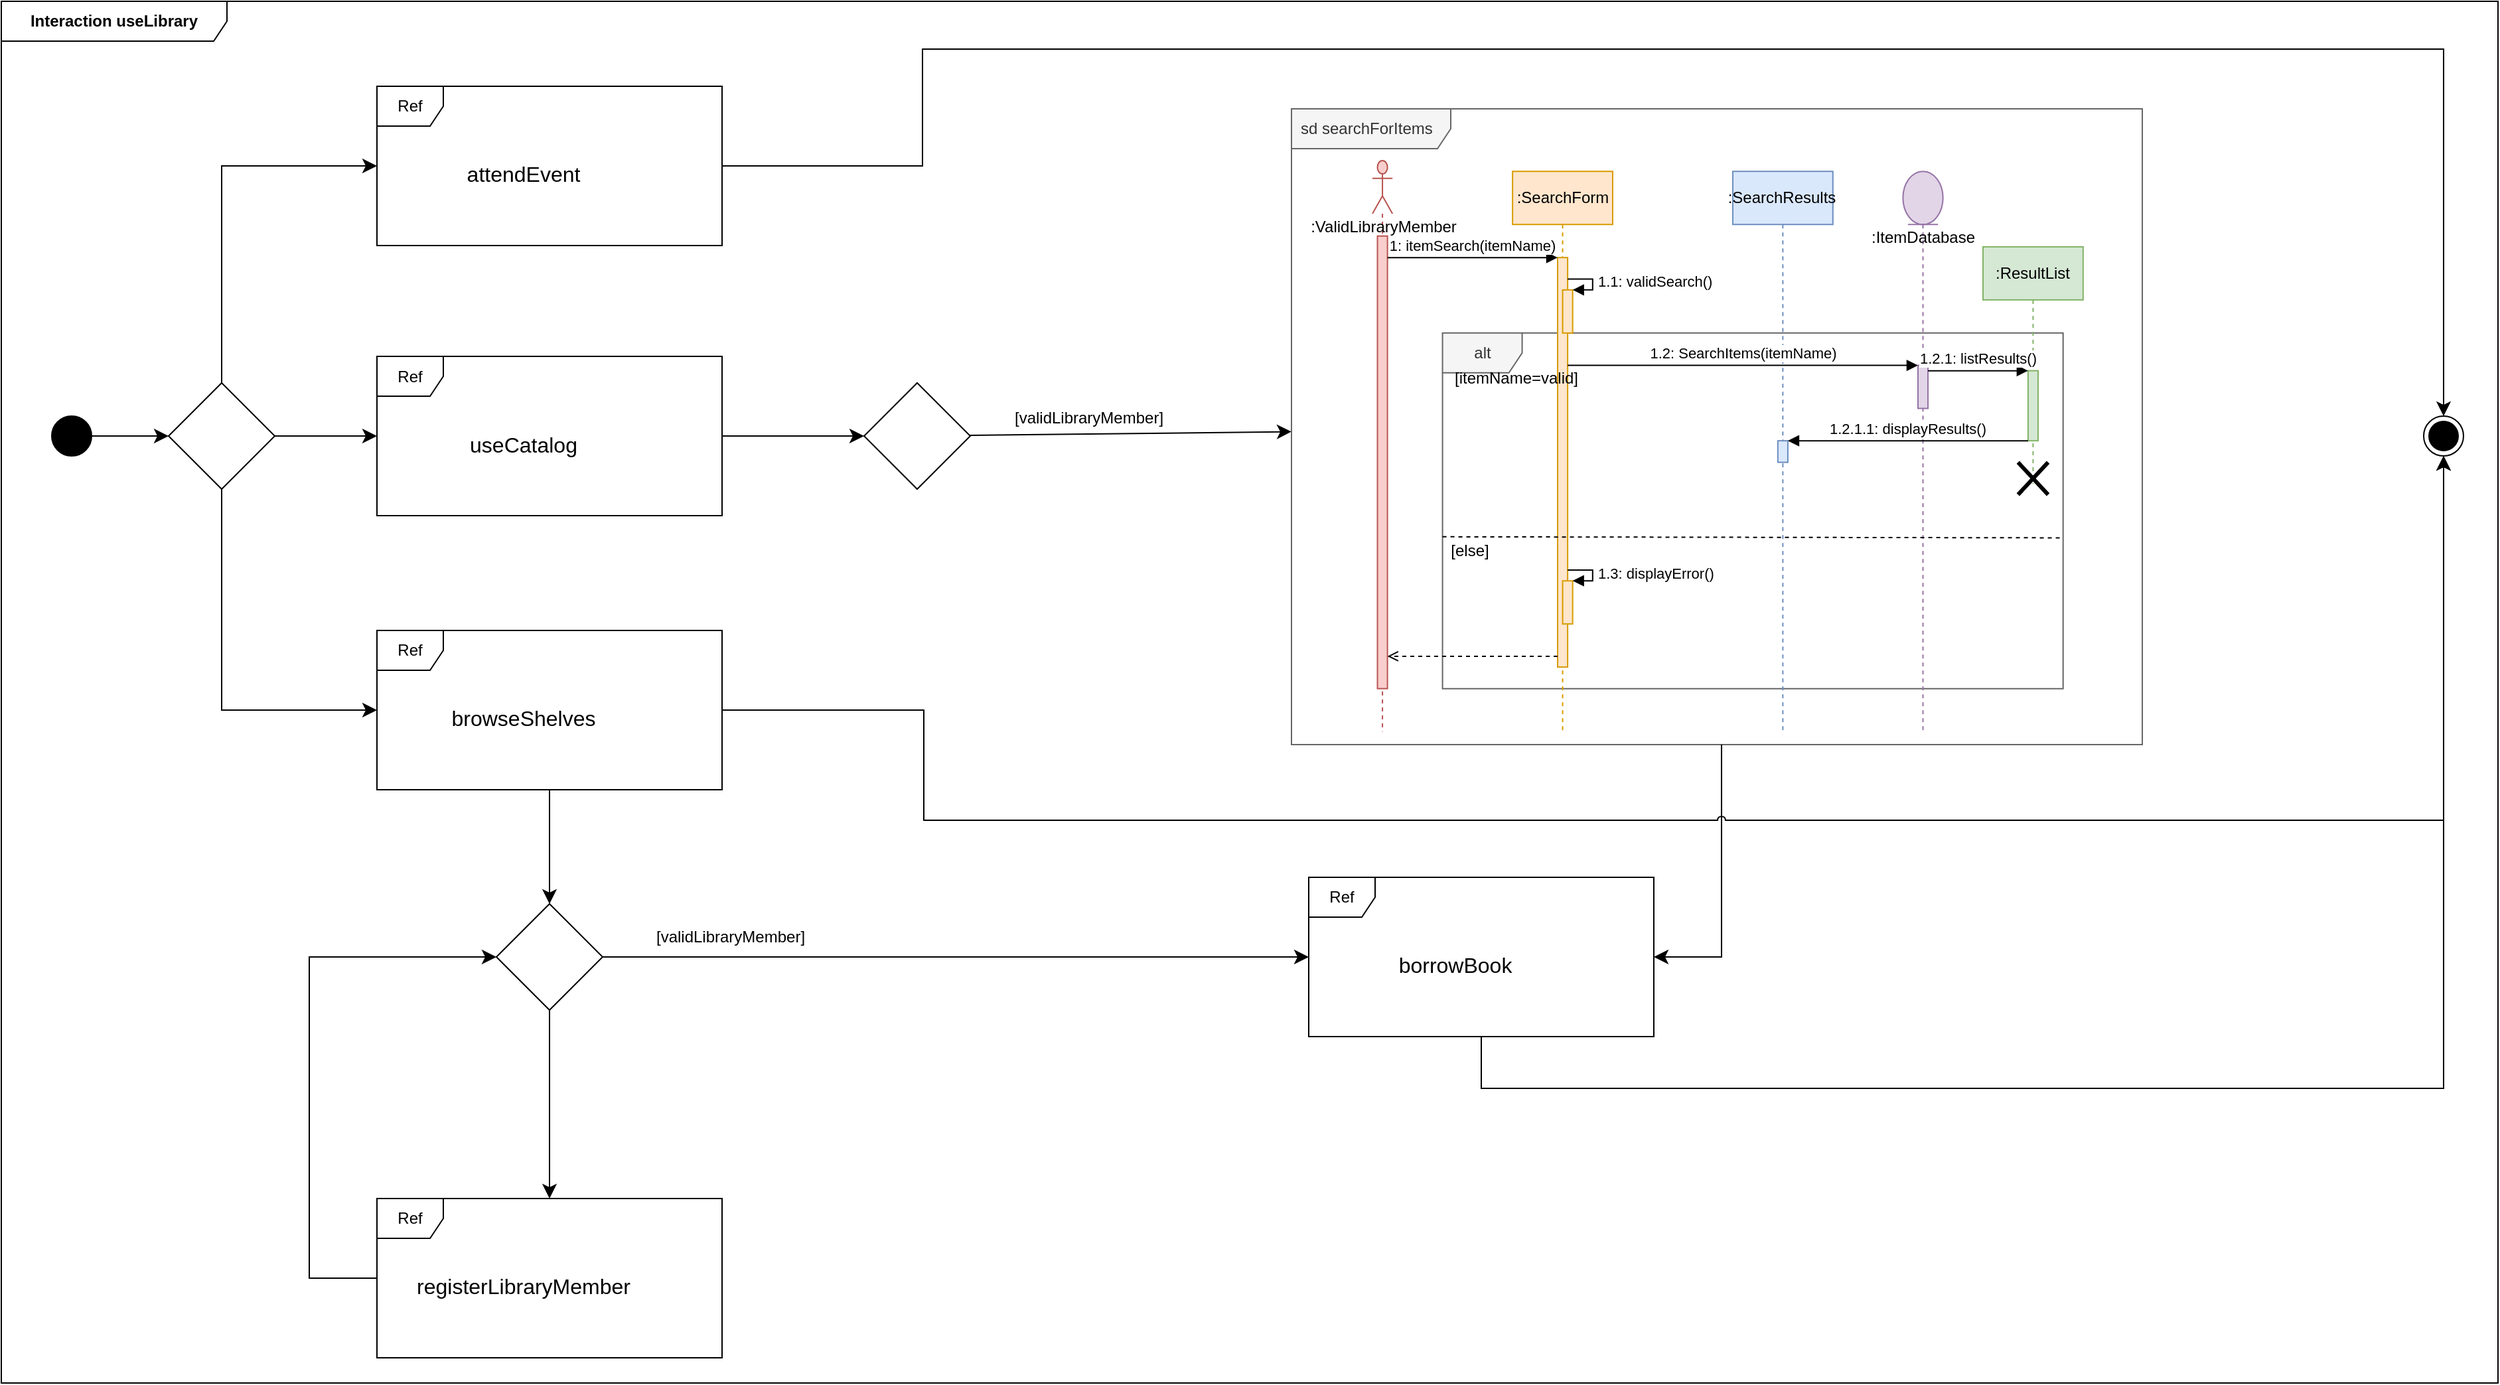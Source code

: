 <mxfile version="26.0.13" pages="2">
  <diagram name="interaction-overview" id="gr4mjay5CG8nxQREqHfE">
    <mxGraphModel dx="1799" dy="1195" grid="0" gridSize="10" guides="1" tooltips="1" connect="1" arrows="1" fold="1" page="0" pageScale="1" pageWidth="1169" pageHeight="827" math="0" shadow="0">
      <root>
        <mxCell id="0" />
        <object label="Background" id="1">
          <mxCell parent="0" />
        </object>
        <mxCell id="QuJYKHaPPU6A5Ewatb4S-64" value="Interaction useLibrary" style="shape=umlFrame;whiteSpace=wrap;html=1;pointerEvents=0;recursiveResize=0;container=1;collapsible=0;width=170;fontFamily=Helvetica;fontSize=12;fontColor=default;labelBackgroundColor=default;fontStyle=1" parent="1" vertex="1">
          <mxGeometry x="-215" y="-273" width="1881" height="1041" as="geometry" />
        </mxCell>
        <mxCell id="QuJYKHaPPU6A5Ewatb4S-29" value="sd searchForItems" style="shape=umlFrame;whiteSpace=wrap;html=1;width=120;height=30;boundedLbl=1;verticalAlign=middle;align=left;spacingLeft=5;fillColor=#f5f5f5;fontColor=#333333;strokeColor=#666666;" parent="QuJYKHaPPU6A5Ewatb4S-64" vertex="1">
          <mxGeometry x="972" y="81" width="641" height="479" as="geometry" />
        </mxCell>
        <mxCell id="QuJYKHaPPU6A5Ewatb4S-5" value="alt" style="shape=umlFrame;whiteSpace=wrap;html=1;fillColor=#f5f5f5;fontColor=#333333;strokeColor=#666666;" parent="QuJYKHaPPU6A5Ewatb4S-64" vertex="1">
          <mxGeometry x="1085.789" y="249.903" width="467.553" height="267.915" as="geometry" />
        </mxCell>
        <mxCell id="QuJYKHaPPU6A5Ewatb4S-6" value=":ValidLibraryMember" style="shape=umlLifeline;participant=umlActor;perimeter=lifelinePerimeter;html=1;container=1;collapsible=0;recursiveResize=0;verticalAlign=top;spacingTop=36;outlineConnect=0;size=40;fillColor=#f8cecc;strokeColor=#b85450;" parent="QuJYKHaPPU6A5Ewatb4S-64" vertex="1">
          <mxGeometry x="1033.001" y="120.005" width="15.082" height="430.288" as="geometry" />
        </mxCell>
        <mxCell id="QuJYKHaPPU6A5Ewatb4S-7" value="" style="html=1;points=[];perimeter=orthogonalPerimeter;fillColor=#f8cecc;strokeColor=#b85450;" parent="QuJYKHaPPU6A5Ewatb4S-6" vertex="1">
          <mxGeometry x="3.771" y="56.831" width="7.541" height="340.983" as="geometry" />
        </mxCell>
        <mxCell id="QuJYKHaPPU6A5Ewatb4S-8" value=":SearchForm" style="shape=umlLifeline;perimeter=lifelinePerimeter;whiteSpace=wrap;html=1;container=1;collapsible=0;recursiveResize=0;outlineConnect=0;fillColor=#ffe6cc;strokeColor=#d79b00;" parent="QuJYKHaPPU6A5Ewatb4S-64" vertex="1">
          <mxGeometry x="1138.577" y="128.123" width="75.412" height="422.169" as="geometry" />
        </mxCell>
        <mxCell id="QuJYKHaPPU6A5Ewatb4S-9" value="" style="html=1;points=[];perimeter=orthogonalPerimeter;fillColor=#ffe6cc;strokeColor=#d79b00;" parent="QuJYKHaPPU6A5Ewatb4S-8" vertex="1">
          <mxGeometry x="33.935" y="64.949" width="7.541" height="308.508" as="geometry" />
        </mxCell>
        <mxCell id="QuJYKHaPPU6A5Ewatb4S-10" value="" style="html=1;points=[];perimeter=orthogonalPerimeter;fillColor=#ffe6cc;strokeColor=#d79b00;" parent="QuJYKHaPPU6A5Ewatb4S-8" vertex="1">
          <mxGeometry x="37.706" y="89.305" width="7.541" height="32.475" as="geometry" />
        </mxCell>
        <mxCell id="QuJYKHaPPU6A5Ewatb4S-11" value="1.1: validSearch()" style="edgeStyle=orthogonalEdgeStyle;html=1;align=left;spacingLeft=2;endArrow=block;rounded=0;entryX=1;entryY=0;" parent="QuJYKHaPPU6A5Ewatb4S-8" target="QuJYKHaPPU6A5Ewatb4S-10" edge="1">
          <mxGeometry relative="1" as="geometry">
            <mxPoint x="41.476" y="81.186" as="sourcePoint" />
            <Array as="points">
              <mxPoint x="60.329" y="81.186" />
              <mxPoint x="60.329" y="89.305" />
            </Array>
          </mxGeometry>
        </mxCell>
        <mxCell id="QuJYKHaPPU6A5Ewatb4S-12" value="" style="html=1;points=[];perimeter=orthogonalPerimeter;fillColor=#ffe6cc;strokeColor=#d79b00;" parent="QuJYKHaPPU6A5Ewatb4S-8" vertex="1">
          <mxGeometry x="37.706" y="308.508" width="7.541" height="32.475" as="geometry" />
        </mxCell>
        <mxCell id="QuJYKHaPPU6A5Ewatb4S-13" value="1.3: displayError()" style="edgeStyle=orthogonalEdgeStyle;html=1;align=left;spacingLeft=2;endArrow=block;rounded=0;entryX=1;entryY=0;" parent="QuJYKHaPPU6A5Ewatb4S-8" source="QuJYKHaPPU6A5Ewatb4S-9" target="QuJYKHaPPU6A5Ewatb4S-12" edge="1">
          <mxGeometry relative="1" as="geometry">
            <mxPoint x="37.706" y="259.797" as="sourcePoint" />
            <Array as="points">
              <mxPoint x="60.329" y="300.39" />
              <mxPoint x="60.329" y="308.508" />
            </Array>
          </mxGeometry>
        </mxCell>
        <mxCell id="QuJYKHaPPU6A5Ewatb4S-14" value="1: itemSearch(itemName)" style="html=1;verticalAlign=bottom;endArrow=block;entryX=0;entryY=0;rounded=0;" parent="QuJYKHaPPU6A5Ewatb4S-64" source="QuJYKHaPPU6A5Ewatb4S-7" target="QuJYKHaPPU6A5Ewatb4S-9" edge="1">
          <mxGeometry relative="1" as="geometry">
            <mxPoint x="1119.724" y="193.072" as="sourcePoint" />
          </mxGeometry>
        </mxCell>
        <mxCell id="QuJYKHaPPU6A5Ewatb4S-15" value=":SearchResults" style="shape=umlLifeline;perimeter=lifelinePerimeter;whiteSpace=wrap;html=1;container=1;collapsible=0;recursiveResize=0;outlineConnect=0;fillColor=#dae8fc;strokeColor=#6c8ebf;" parent="QuJYKHaPPU6A5Ewatb4S-64" vertex="1">
          <mxGeometry x="1304.483" y="128.123" width="75.412" height="422.169" as="geometry" />
        </mxCell>
        <mxCell id="QuJYKHaPPU6A5Ewatb4S-16" value="" style="html=1;points=[];perimeter=orthogonalPerimeter;fillColor=#dae8fc;strokeColor=#6c8ebf;" parent="QuJYKHaPPU6A5Ewatb4S-15" vertex="1">
          <mxGeometry x="33.935" y="202.966" width="7.541" height="16.237" as="geometry" />
        </mxCell>
        <mxCell id="QuJYKHaPPU6A5Ewatb4S-17" value=":ItemDatabase" style="shape=umlLifeline;participant=umlEntity;perimeter=lifelinePerimeter;whiteSpace=wrap;html=1;container=1;collapsible=0;recursiveResize=0;verticalAlign=top;spacingTop=36;outlineConnect=0;fillColor=#e1d5e7;strokeColor=#9673a6;" parent="QuJYKHaPPU6A5Ewatb4S-64" vertex="1">
          <mxGeometry x="1432.683" y="128.123" width="30.165" height="422.169" as="geometry" />
        </mxCell>
        <mxCell id="QuJYKHaPPU6A5Ewatb4S-18" value="" style="html=1;points=[];perimeter=orthogonalPerimeter;fillColor=#e1d5e7;strokeColor=#9673a6;" parent="QuJYKHaPPU6A5Ewatb4S-17" vertex="1">
          <mxGeometry x="11.312" y="146.136" width="7.541" height="32.475" as="geometry" />
        </mxCell>
        <mxCell id="QuJYKHaPPU6A5Ewatb4S-19" value=":ResultList" style="shape=umlLifeline;perimeter=lifelinePerimeter;whiteSpace=wrap;html=1;container=1;collapsible=0;recursiveResize=0;outlineConnect=0;fillColor=#d5e8d4;strokeColor=#82b366;" parent="QuJYKHaPPU6A5Ewatb4S-64" vertex="1">
          <mxGeometry x="1493.012" y="184.954" width="75.412" height="178.61" as="geometry" />
        </mxCell>
        <mxCell id="QuJYKHaPPU6A5Ewatb4S-20" value="" style="shape=umlDestroy;whiteSpace=wrap;html=1;strokeWidth=3;" parent="QuJYKHaPPU6A5Ewatb4S-19" vertex="1">
          <mxGeometry x="26.394" y="162.373" width="22.624" height="24.356" as="geometry" />
        </mxCell>
        <mxCell id="QuJYKHaPPU6A5Ewatb4S-21" value="" style="html=1;points=[];perimeter=orthogonalPerimeter;fillColor=#d5e8d4;strokeColor=#82b366;" parent="QuJYKHaPPU6A5Ewatb4S-19" vertex="1">
          <mxGeometry x="33.935" y="93.364" width="7.541" height="52.771" as="geometry" />
        </mxCell>
        <mxCell id="QuJYKHaPPU6A5Ewatb4S-22" value="1.2: SearchItems(itemName)" style="html=1;verticalAlign=bottom;endArrow=block;entryX=0;entryY=0;rounded=0;" parent="QuJYKHaPPU6A5Ewatb4S-64" source="QuJYKHaPPU6A5Ewatb4S-9" target="QuJYKHaPPU6A5Ewatb4S-18" edge="1">
          <mxGeometry relative="1" as="geometry">
            <mxPoint x="1394.977" y="217.428" as="sourcePoint" />
          </mxGeometry>
        </mxCell>
        <mxCell id="QuJYKHaPPU6A5Ewatb4S-23" value="1.2.1: listResults()" style="html=1;verticalAlign=bottom;endArrow=block;entryX=0;entryY=0;rounded=0;" parent="QuJYKHaPPU6A5Ewatb4S-64" source="QuJYKHaPPU6A5Ewatb4S-18" target="QuJYKHaPPU6A5Ewatb4S-21" edge="1">
          <mxGeometry relative="1" as="geometry">
            <mxPoint x="1479.438" y="286.437" as="sourcePoint" />
          </mxGeometry>
        </mxCell>
        <mxCell id="QuJYKHaPPU6A5Ewatb4S-24" value="1.2.1.1: displayResults()" style="html=1;verticalAlign=bottom;endArrow=block;entryX=1;entryY=0;rounded=0;" parent="QuJYKHaPPU6A5Ewatb4S-64" source="QuJYKHaPPU6A5Ewatb4S-21" target="QuJYKHaPPU6A5Ewatb4S-16" edge="1">
          <mxGeometry relative="1" as="geometry">
            <mxPoint x="1394.977" y="314.852" as="sourcePoint" />
            <Array as="points">
              <mxPoint x="1394.977" y="331.089" />
            </Array>
          </mxGeometry>
        </mxCell>
        <mxCell id="QuJYKHaPPU6A5Ewatb4S-25" value="" style="endArrow=none;dashed=1;html=1;rounded=0;entryX=1;entryY=0.576;entryDx=0;entryDy=0;entryPerimeter=0;exitX=0;exitY=0.573;exitDx=0;exitDy=0;exitPerimeter=0;" parent="QuJYKHaPPU6A5Ewatb4S-64" source="QuJYKHaPPU6A5Ewatb4S-5" target="QuJYKHaPPU6A5Ewatb4S-5" edge="1">
          <mxGeometry width="50" height="50" relative="1" as="geometry">
            <mxPoint x="1244.154" y="363.564" as="sourcePoint" />
            <mxPoint x="1281.859" y="322.971" as="targetPoint" />
          </mxGeometry>
        </mxCell>
        <mxCell id="QuJYKHaPPU6A5Ewatb4S-26" value="[itemName=valid]" style="text;html=1;align=center;verticalAlign=middle;resizable=0;points=[];autosize=1;strokeColor=none;fillColor=none;" parent="QuJYKHaPPU6A5Ewatb4S-64" vertex="1">
          <mxGeometry x="1085.789" y="274.259" width="110" height="20" as="geometry" />
        </mxCell>
        <mxCell id="QuJYKHaPPU6A5Ewatb4S-27" value="[else]" style="text;html=1;align=center;verticalAlign=middle;resizable=0;points=[];autosize=1;strokeColor=none;fillColor=none;" parent="QuJYKHaPPU6A5Ewatb4S-64" vertex="1">
          <mxGeometry x="1085.789" y="404.157" width="40" height="20" as="geometry" />
        </mxCell>
        <mxCell id="QuJYKHaPPU6A5Ewatb4S-28" style="edgeStyle=none;rounded=0;orthogonalLoop=1;jettySize=auto;html=1;endArrow=open;endFill=0;dashed=1;" parent="QuJYKHaPPU6A5Ewatb4S-64" source="QuJYKHaPPU6A5Ewatb4S-9" target="QuJYKHaPPU6A5Ewatb4S-7" edge="1">
          <mxGeometry relative="1" as="geometry">
            <Array as="points">
              <mxPoint x="1108.412" y="493.462" />
            </Array>
          </mxGeometry>
        </mxCell>
        <mxCell id="QuJYKHaPPU6A5Ewatb4S-3" style="edgeStyle=none;curved=1;rounded=0;orthogonalLoop=1;jettySize=auto;html=1;fontSize=12;startSize=8;endSize=8;" parent="1" source="QuJYKHaPPU6A5Ewatb4S-1" target="QuJYKHaPPU6A5Ewatb4S-2" edge="1">
          <mxGeometry relative="1" as="geometry" />
        </mxCell>
        <mxCell id="QuJYKHaPPU6A5Ewatb4S-1" value="" style="ellipse;fillColor=strokeColor;html=1;" parent="1" vertex="1">
          <mxGeometry x="-177" y="39.5" width="30" height="30" as="geometry" />
        </mxCell>
        <mxCell id="QuJYKHaPPU6A5Ewatb4S-33" style="edgeStyle=none;curved=1;rounded=0;orthogonalLoop=1;jettySize=auto;html=1;fontSize=12;startSize=8;endSize=8;" parent="1" source="QuJYKHaPPU6A5Ewatb4S-2" target="QuJYKHaPPU6A5Ewatb4S-31" edge="1">
          <mxGeometry relative="1" as="geometry" />
        </mxCell>
        <mxCell id="QuJYKHaPPU6A5Ewatb4S-44" style="edgeStyle=orthogonalEdgeStyle;rounded=0;orthogonalLoop=1;jettySize=auto;html=1;fontSize=12;startSize=8;endSize=8;" parent="1" source="QuJYKHaPPU6A5Ewatb4S-2" target="QuJYKHaPPU6A5Ewatb4S-42" edge="1">
          <mxGeometry relative="1" as="geometry">
            <Array as="points">
              <mxPoint x="-49" y="261" />
            </Array>
          </mxGeometry>
        </mxCell>
        <mxCell id="QuJYKHaPPU6A5Ewatb4S-56" style="edgeStyle=orthogonalEdgeStyle;shape=connector;rounded=0;orthogonalLoop=1;jettySize=auto;html=1;strokeColor=default;align=center;verticalAlign=middle;fontFamily=Helvetica;fontSize=12;fontColor=default;labelBackgroundColor=default;startSize=8;endArrow=classic;endSize=8;" parent="1" source="QuJYKHaPPU6A5Ewatb4S-2" target="QuJYKHaPPU6A5Ewatb4S-54" edge="1">
          <mxGeometry relative="1" as="geometry">
            <Array as="points">
              <mxPoint x="-49" y="-149" />
            </Array>
          </mxGeometry>
        </mxCell>
        <mxCell id="QuJYKHaPPU6A5Ewatb4S-2" value="" style="rhombus;whiteSpace=wrap;html=1;" parent="1" vertex="1">
          <mxGeometry x="-89" y="14.5" width="80" height="80" as="geometry" />
        </mxCell>
        <mxCell id="QuJYKHaPPU6A5Ewatb4S-35" style="edgeStyle=none;curved=1;rounded=0;orthogonalLoop=1;jettySize=auto;html=1;fontSize=12;startSize=8;endSize=8;" parent="1" source="QuJYKHaPPU6A5Ewatb4S-31" target="QuJYKHaPPU6A5Ewatb4S-34" edge="1">
          <mxGeometry relative="1" as="geometry" />
        </mxCell>
        <mxCell id="QuJYKHaPPU6A5Ewatb4S-31" value="Ref" style="shape=umlFrame;whiteSpace=wrap;html=1;pointerEvents=0;recursiveResize=0;container=1;collapsible=0;width=50;" parent="1" vertex="1">
          <mxGeometry x="68" y="-5.5" width="260" height="120" as="geometry" />
        </mxCell>
        <mxCell id="QuJYKHaPPU6A5Ewatb4S-32" value="useCatalog" style="text;align=center;html=1;fontSize=16;" parent="QuJYKHaPPU6A5Ewatb4S-31" vertex="1">
          <mxGeometry width="100" height="20" relative="1" as="geometry">
            <mxPoint x="60" y="50" as="offset" />
          </mxGeometry>
        </mxCell>
        <mxCell id="QuJYKHaPPU6A5Ewatb4S-36" style="edgeStyle=none;curved=1;rounded=0;orthogonalLoop=1;jettySize=auto;html=1;fontSize=12;startSize=8;endSize=8;" parent="1" source="QuJYKHaPPU6A5Ewatb4S-34" target="QuJYKHaPPU6A5Ewatb4S-29" edge="1">
          <mxGeometry relative="1" as="geometry" />
        </mxCell>
        <mxCell id="QuJYKHaPPU6A5Ewatb4S-37" value="[validLibraryMember]" style="edgeLabel;html=1;align=center;verticalAlign=middle;resizable=0;points=[];fontSize=12;" parent="QuJYKHaPPU6A5Ewatb4S-36" vertex="1" connectable="0">
          <mxGeometry x="-0.558" y="1" relative="1" as="geometry">
            <mxPoint x="36" y="-12" as="offset" />
          </mxGeometry>
        </mxCell>
        <mxCell id="QuJYKHaPPU6A5Ewatb4S-34" value="" style="rhombus;whiteSpace=wrap;html=1;" parent="1" vertex="1">
          <mxGeometry x="435" y="14.5" width="80" height="80" as="geometry" />
        </mxCell>
        <mxCell id="QuJYKHaPPU6A5Ewatb4S-59" style="edgeStyle=orthogonalEdgeStyle;shape=connector;rounded=0;orthogonalLoop=1;jettySize=auto;html=1;entryX=0.5;entryY=1;entryDx=0;entryDy=0;strokeColor=default;align=center;verticalAlign=middle;fontFamily=Helvetica;fontSize=12;fontColor=default;labelBackgroundColor=default;startSize=8;endArrow=classic;endSize=8;" parent="1" source="QuJYKHaPPU6A5Ewatb4S-38" target="QuJYKHaPPU6A5Ewatb4S-57" edge="1">
          <mxGeometry relative="1" as="geometry">
            <Array as="points">
              <mxPoint x="900" y="546" />
              <mxPoint x="1625" y="546" />
            </Array>
          </mxGeometry>
        </mxCell>
        <UserObject label="Ref" link="data:page/id,abP2S3HOWLUEjtS327Jf" id="QuJYKHaPPU6A5Ewatb4S-38">
          <mxCell style="shape=umlFrame;whiteSpace=wrap;html=1;pointerEvents=0;recursiveResize=0;container=1;collapsible=0;width=50;" parent="1" vertex="1">
            <mxGeometry x="770" y="387" width="260" height="120" as="geometry" />
          </mxCell>
        </UserObject>
        <UserObject label="borrowBook" link="data:page/id,abP2S3HOWLUEjtS327Jf" id="QuJYKHaPPU6A5Ewatb4S-39">
          <mxCell style="text;align=center;html=1;fontSize=16;" parent="QuJYKHaPPU6A5Ewatb4S-38" vertex="1">
            <mxGeometry width="100" height="20" relative="1" as="geometry">
              <mxPoint x="60" y="50" as="offset" />
            </mxGeometry>
          </mxCell>
        </UserObject>
        <mxCell id="QuJYKHaPPU6A5Ewatb4S-41" style="edgeStyle=orthogonalEdgeStyle;rounded=0;orthogonalLoop=1;jettySize=auto;html=1;fontSize=12;startSize=8;endSize=8;" parent="1" source="QuJYKHaPPU6A5Ewatb4S-29" target="QuJYKHaPPU6A5Ewatb4S-38" edge="1">
          <mxGeometry relative="1" as="geometry">
            <Array as="points">
              <mxPoint x="1081" y="447" />
            </Array>
          </mxGeometry>
        </mxCell>
        <mxCell id="QuJYKHaPPU6A5Ewatb4S-45" style="edgeStyle=none;curved=1;rounded=0;orthogonalLoop=1;jettySize=auto;html=1;fontSize=12;startSize=8;endSize=8;" parent="1" source="QuJYKHaPPU6A5Ewatb4S-42" target="QuJYKHaPPU6A5Ewatb4S-46" edge="1">
          <mxGeometry relative="1" as="geometry">
            <mxPoint x="435" y="417" as="targetPoint" />
          </mxGeometry>
        </mxCell>
        <mxCell id="QuJYKHaPPU6A5Ewatb4S-60" style="edgeStyle=orthogonalEdgeStyle;shape=connector;rounded=0;orthogonalLoop=1;jettySize=auto;html=1;entryX=0.5;entryY=1;entryDx=0;entryDy=0;strokeColor=default;align=center;verticalAlign=middle;fontFamily=Helvetica;fontSize=12;fontColor=default;labelBackgroundColor=default;startSize=8;endArrow=classic;endSize=8;jumpStyle=arc;" parent="1" source="QuJYKHaPPU6A5Ewatb4S-42" target="QuJYKHaPPU6A5Ewatb4S-57" edge="1">
          <mxGeometry relative="1" as="geometry">
            <Array as="points">
              <mxPoint x="480" y="261" />
              <mxPoint x="480" y="344" />
              <mxPoint x="1625" y="344" />
            </Array>
          </mxGeometry>
        </mxCell>
        <mxCell id="QuJYKHaPPU6A5Ewatb4S-42" value="Ref" style="shape=umlFrame;whiteSpace=wrap;html=1;pointerEvents=0;recursiveResize=0;container=1;collapsible=0;width=50;" parent="1" vertex="1">
          <mxGeometry x="68" y="201" width="260" height="120" as="geometry" />
        </mxCell>
        <mxCell id="QuJYKHaPPU6A5Ewatb4S-43" value="browseShelves" style="text;align=center;html=1;fontSize=16;" parent="QuJYKHaPPU6A5Ewatb4S-42" vertex="1">
          <mxGeometry width="100" height="20" relative="1" as="geometry">
            <mxPoint x="60" y="50" as="offset" />
          </mxGeometry>
        </mxCell>
        <mxCell id="QuJYKHaPPU6A5Ewatb4S-47" style="edgeStyle=orthogonalEdgeStyle;rounded=0;orthogonalLoop=1;jettySize=auto;html=1;fontSize=12;startSize=8;endSize=8;" parent="1" source="QuJYKHaPPU6A5Ewatb4S-46" target="QuJYKHaPPU6A5Ewatb4S-38" edge="1">
          <mxGeometry relative="1" as="geometry" />
        </mxCell>
        <mxCell id="QuJYKHaPPU6A5Ewatb4S-49" value="[validLibraryMember]" style="edgeLabel;html=1;align=center;verticalAlign=middle;resizable=0;points=[];fontSize=12;fontFamily=Helvetica;fontColor=default;labelBackgroundColor=default;" parent="QuJYKHaPPU6A5Ewatb4S-47" vertex="1" connectable="0">
          <mxGeometry x="-0.669" y="1" relative="1" as="geometry">
            <mxPoint x="8" y="-14" as="offset" />
          </mxGeometry>
        </mxCell>
        <mxCell id="QuJYKHaPPU6A5Ewatb4S-52" style="edgeStyle=orthogonalEdgeStyle;shape=connector;rounded=0;orthogonalLoop=1;jettySize=auto;html=1;strokeColor=default;align=center;verticalAlign=middle;fontFamily=Helvetica;fontSize=12;fontColor=default;labelBackgroundColor=default;startSize=8;endArrow=classic;endSize=8;" parent="1" source="QuJYKHaPPU6A5Ewatb4S-46" target="QuJYKHaPPU6A5Ewatb4S-50" edge="1">
          <mxGeometry relative="1" as="geometry" />
        </mxCell>
        <mxCell id="QuJYKHaPPU6A5Ewatb4S-46" value="" style="rhombus;whiteSpace=wrap;html=1;" parent="1" vertex="1">
          <mxGeometry x="158" y="407" width="80" height="80" as="geometry" />
        </mxCell>
        <mxCell id="QuJYKHaPPU6A5Ewatb4S-53" style="edgeStyle=orthogonalEdgeStyle;shape=connector;rounded=0;orthogonalLoop=1;jettySize=auto;html=1;strokeColor=default;align=center;verticalAlign=middle;fontFamily=Helvetica;fontSize=12;fontColor=default;labelBackgroundColor=default;startSize=8;endArrow=classic;endSize=8;entryX=0;entryY=0.5;entryDx=0;entryDy=0;" parent="1" source="QuJYKHaPPU6A5Ewatb4S-50" target="QuJYKHaPPU6A5Ewatb4S-46" edge="1">
          <mxGeometry relative="1" as="geometry">
            <Array as="points">
              <mxPoint x="17" y="689" />
              <mxPoint x="17" y="447" />
            </Array>
          </mxGeometry>
        </mxCell>
        <mxCell id="QuJYKHaPPU6A5Ewatb4S-50" value="Ref" style="shape=umlFrame;whiteSpace=wrap;html=1;pointerEvents=0;recursiveResize=0;container=1;collapsible=0;width=50;fontFamily=Helvetica;fontSize=12;fontColor=default;labelBackgroundColor=default;" parent="1" vertex="1">
          <mxGeometry x="68" y="629" width="260" height="120" as="geometry" />
        </mxCell>
        <mxCell id="QuJYKHaPPU6A5Ewatb4S-51" value="registerLibraryMember" style="text;align=center;html=1;fontFamily=Helvetica;fontSize=16;fontColor=default;labelBackgroundColor=default;" parent="QuJYKHaPPU6A5Ewatb4S-50" vertex="1">
          <mxGeometry width="100" height="20" relative="1" as="geometry">
            <mxPoint x="60" y="50" as="offset" />
          </mxGeometry>
        </mxCell>
        <mxCell id="QuJYKHaPPU6A5Ewatb4S-58" style="edgeStyle=orthogonalEdgeStyle;shape=connector;rounded=0;orthogonalLoop=1;jettySize=auto;html=1;entryX=0.5;entryY=0;entryDx=0;entryDy=0;strokeColor=default;align=center;verticalAlign=middle;fontFamily=Helvetica;fontSize=12;fontColor=default;labelBackgroundColor=default;startSize=8;endArrow=classic;endSize=8;" parent="1" source="QuJYKHaPPU6A5Ewatb4S-54" target="QuJYKHaPPU6A5Ewatb4S-57" edge="1">
          <mxGeometry relative="1" as="geometry">
            <Array as="points">
              <mxPoint x="479" y="-149" />
              <mxPoint x="479" y="-237" />
              <mxPoint x="1625" y="-237" />
            </Array>
          </mxGeometry>
        </mxCell>
        <mxCell id="QuJYKHaPPU6A5Ewatb4S-54" value="Ref" style="shape=umlFrame;whiteSpace=wrap;html=1;pointerEvents=0;recursiveResize=0;container=1;collapsible=0;width=50;fontFamily=Helvetica;fontSize=12;fontColor=default;labelBackgroundColor=default;" parent="1" vertex="1">
          <mxGeometry x="68" y="-209" width="260" height="120" as="geometry" />
        </mxCell>
        <mxCell id="QuJYKHaPPU6A5Ewatb4S-55" value="attendEvent" style="text;align=center;html=1;fontFamily=Helvetica;fontSize=16;fontColor=default;labelBackgroundColor=default;" parent="QuJYKHaPPU6A5Ewatb4S-54" vertex="1">
          <mxGeometry width="100" height="20" relative="1" as="geometry">
            <mxPoint x="60" y="50" as="offset" />
          </mxGeometry>
        </mxCell>
        <mxCell id="QuJYKHaPPU6A5Ewatb4S-57" value="" style="ellipse;html=1;shape=endState;fillColor=strokeColor;fontFamily=Helvetica;fontSize=12;fontColor=default;labelBackgroundColor=default;" parent="1" vertex="1">
          <mxGeometry x="1610" y="39.5" width="30" height="30" as="geometry" />
        </mxCell>
        <mxCell id="m6udd7CDTx-5MKRUhiTF-1" value="searchForItems" parent="0" />
      </root>
    </mxGraphModel>
  </diagram>
  <diagram id="abP2S3HOWLUEjtS327Jf" name="sd borrowBook">
    <mxGraphModel dx="1449" dy="996" grid="0" gridSize="10" guides="1" tooltips="1" connect="1" arrows="1" fold="1" page="0" pageScale="1" pageWidth="1169" pageHeight="827" math="0" shadow="0">
      <root>
        <mxCell id="0" />
        <mxCell id="1" parent="0" />
        <mxCell id="s6fFgNRbGIv7ydYwciP7-1" value="alt" style="shape=umlFrame;whiteSpace=wrap;html=1;fillColor=#f5f5f5;fontColor=#333333;strokeColor=#666666;" vertex="1" parent="1">
          <mxGeometry x="508.5" y="40" width="622" height="262.92" as="geometry" />
        </mxCell>
        <mxCell id="ksnmykCGqtKdBwQVKxs9-1" value=":ItemDatabase" style="shape=umlLifeline;participant=umlEntity;perimeter=lifelinePerimeter;whiteSpace=wrap;html=1;container=1;collapsible=0;recursiveResize=0;verticalAlign=middle;spacingTop=46;outlineConnect=0;fillColor=#e1d5e7;strokeColor=#9673a6;size=30;labelPosition=center;verticalLabelPosition=middle;align=center;" vertex="1" parent="1">
          <mxGeometry x="883.5" y="-94.09" width="30.16" height="420.17" as="geometry" />
        </mxCell>
        <mxCell id="oOAphY-bA83oiECKceEt-1" value="" style="html=1;points=[[0,0,0,0,5],[0,1,0,0,-5],[1,0,0,0,5],[1,1,0,0,-5]];perimeter=orthogonalPerimeter;outlineConnect=0;targetShapes=umlLifeline;portConstraint=eastwest;newEdgeStyle={&quot;curved&quot;:0,&quot;rounded&quot;:0};fillColor=#e1d5e7;strokeColor=#9673a6;" vertex="1" parent="ksnmykCGqtKdBwQVKxs9-1">
          <mxGeometry x="10.08" y="178.09" width="10" height="33.91" as="geometry" />
        </mxCell>
        <mxCell id="ksnmykCGqtKdBwQVKxs9-4" value=":ValidLibraryMember" style="shape=umlLifeline;perimeter=lifelinePerimeter;whiteSpace=wrap;html=1;container=1;dropTarget=0;collapsible=0;recursiveResize=0;outlineConnect=0;portConstraint=eastwest;newEdgeStyle={&quot;curved&quot;:0,&quot;rounded&quot;:0};participant=umlActor;size=34;labelPosition=center;verticalLabelPosition=middle;align=center;verticalAlign=middle;fillColor=#f8cecc;strokeColor=#b85450;spacingTop=43;" vertex="1" parent="1">
          <mxGeometry x="275.5" y="-90" width="20" height="422" as="geometry" />
        </mxCell>
        <mxCell id="73w4PlWsDLAC6pIOnJGJ-1" value="" style="html=1;points=[[0,0,0,0,5],[0,1,0,0,-5],[1,0,0,0,5],[1,1,0,0,-5]];perimeter=orthogonalPerimeter;outlineConnect=0;targetShapes=umlLifeline;portConstraint=eastwest;newEdgeStyle={&quot;curved&quot;:0,&quot;rounded&quot;:0};fillColor=#f8cecc;strokeColor=#b85450;" vertex="1" parent="ksnmykCGqtKdBwQVKxs9-4">
          <mxGeometry x="5" y="59" width="10" height="314" as="geometry" />
        </mxCell>
        <mxCell id="a8KQBSAbAn4UsaY8bMv3-1" value=":LibraryMemberDatabase" style="shape=umlLifeline;participant=umlEntity;perimeter=lifelinePerimeter;whiteSpace=wrap;html=1;container=1;collapsible=0;recursiveResize=0;verticalAlign=middle;spacingTop=44;outlineConnect=0;fillColor=#fff2cc;strokeColor=#d6b656;size=30;labelPosition=center;verticalLabelPosition=middle;align=center;" vertex="1" parent="1">
          <mxGeometry x="1034.5" y="-94.09" width="30.16" height="420.17" as="geometry" />
        </mxCell>
        <mxCell id="Sjk3FP1OcP-95UO8kqVv-1" value="" style="html=1;points=[[0,0,0,0,5],[0,1,0,0,-5],[1,0,0,0,5],[1,1,0,0,-5]];perimeter=orthogonalPerimeter;outlineConnect=0;targetShapes=umlLifeline;portConstraint=eastwest;newEdgeStyle={&quot;curved&quot;:0,&quot;rounded&quot;:0};fillColor=#fff2cc;strokeColor=#d6b656;" vertex="1" parent="a8KQBSAbAn4UsaY8bMv3-1">
          <mxGeometry x="10.08" y="242.09" width="10" height="47.91" as="geometry" />
        </mxCell>
        <mxCell id="692GmXG2urjWligDZRbB-1" value="" style="html=1;points=[[0,0,0,0,5],[0,1,0,0,-5],[1,0,0,0,5],[1,1,0,0,-5]];perimeter=orthogonalPerimeter;outlineConnect=0;targetShapes=umlLifeline;portConstraint=eastwest;newEdgeStyle={&quot;curved&quot;:0,&quot;rounded&quot;:0};fillColor=#fff2cc;strokeColor=#d6b656;" vertex="1" parent="a8KQBSAbAn4UsaY8bMv3-1">
          <mxGeometry x="10.08" y="83.09" width="10" height="37.91" as="geometry" />
        </mxCell>
        <mxCell id="tXgiTV-nBRj_nbTzKINe-1" value=":BorrowingSystem" style="shape=umlLifeline;perimeter=lifelinePerimeter;whiteSpace=wrap;html=1;container=1;dropTarget=0;collapsible=0;recursiveResize=0;outlineConnect=0;portConstraint=eastwest;newEdgeStyle={&quot;curved&quot;:0,&quot;rounded&quot;:0};fillColor=#dae8fc;strokeColor=#6c8ebf;" vertex="1" parent="1">
          <mxGeometry x="552.5" y="-111" width="100" height="454" as="geometry" />
        </mxCell>
        <mxCell id="tXgiTV-nBRj_nbTzKINe-5" value="" style="html=1;points=[[0,0,0,0,5],[0,1,0,0,-5],[1,0,0,0,5],[1,1,0,0,-5]];perimeter=orthogonalPerimeter;outlineConnect=0;targetShapes=umlLifeline;portConstraint=eastwest;newEdgeStyle={&quot;curved&quot;:0,&quot;rounded&quot;:0};fillColor=#dae8fc;strokeColor=#6c8ebf;" vertex="1" parent="tXgiTV-nBRj_nbTzKINe-1">
          <mxGeometry x="45" y="78" width="10" height="319" as="geometry" />
        </mxCell>
        <mxCell id="tXgiTV-nBRj_nbTzKINe-6" value="1: borrowBook(memberCard, bookNumber)" style="html=1;verticalAlign=bottom;endArrow=block;curved=0;rounded=0;entryX=0;entryY=0;entryDx=0;entryDy=5;fontSize=12;startSize=8;endSize=8;" edge="1" target="tXgiTV-nBRj_nbTzKINe-5" parent="1" source="73w4PlWsDLAC6pIOnJGJ-1">
          <mxGeometry relative="1" as="geometry">
            <mxPoint x="358.5" y="-30" as="sourcePoint" />
            <mxPoint as="offset" />
          </mxGeometry>
        </mxCell>
        <mxCell id="tXgiTV-nBRj_nbTzKINe-7" value="" style="html=1;verticalAlign=bottom;endArrow=open;dashed=1;endSize=8;curved=0;rounded=0;exitX=0;exitY=1;exitDx=0;exitDy=-5;fontSize=12;" edge="1" source="tXgiTV-nBRj_nbTzKINe-5" parent="1" target="73w4PlWsDLAC6pIOnJGJ-1">
          <mxGeometry relative="1" as="geometry">
            <mxPoint x="358.5" y="40" as="targetPoint" />
          </mxGeometry>
        </mxCell>
        <mxCell id="1Q_N3GzvQ8ohTe2VO-z5-1" value="" style="endArrow=none;dashed=1;html=1;rounded=0;entryX=0.998;entryY=0.681;entryDx=0;entryDy=0;entryPerimeter=0;exitX=0;exitY=0.593;exitDx=0;exitDy=0;exitPerimeter=0;" edge="1" parent="1" target="s6fFgNRbGIv7ydYwciP7-1">
          <mxGeometry width="50" height="50" relative="1" as="geometry">
            <mxPoint x="508.499" y="218.997" as="sourcePoint" />
            <mxPoint x="974.649" y="218.997" as="targetPoint" />
          </mxGeometry>
        </mxCell>
        <mxCell id="w7bStzST9H9IqZOJrsF7-1" value="[else]" style="text;html=1;align=center;verticalAlign=middle;whiteSpace=wrap;rounded=0;fontSize=8;" vertex="1" parent="1">
          <mxGeometry x="511.5" y="222" width="31" height="17" as="geometry" />
        </mxCell>
        <mxCell id="7UUfy3RJrbIjd9kPpR0r-1" value="[memberFees=paid&lt;div&gt;&amp;amp;&amp;amp; overdueBooks=0]&lt;/div&gt;" style="text;html=1;align=center;verticalAlign=middle;whiteSpace=wrap;rounded=0;fontSize=8;" vertex="1" parent="1">
          <mxGeometry x="508.5" y="75" width="84" height="16" as="geometry" />
        </mxCell>
        <mxCell id="3SbFRq7ZLYeWfQh4QdZa-1" value="" style="html=1;points=[[0,0,0,0,5],[0,1,0,0,-5],[1,0,0,0,5],[1,1,0,0,-5]];perimeter=orthogonalPerimeter;outlineConnect=0;targetShapes=umlLifeline;portConstraint=eastwest;newEdgeStyle={&quot;curved&quot;:0,&quot;rounded&quot;:0};fillColor=#dae8fc;strokeColor=#6c8ebf;" vertex="1" parent="1">
          <mxGeometry x="602.5" y="243" width="10" height="40" as="geometry" />
        </mxCell>
        <mxCell id="qBR96F7wsGVHz1JgxSKQ-3" style="edgeStyle=orthogonalEdgeStyle;rounded=0;orthogonalLoop=1;jettySize=auto;html=1;exitX=0.9;exitY=0.828;exitDx=0;exitDy=0;exitPerimeter=0;entryX=1;entryY=0;entryDx=0;entryDy=5;entryPerimeter=0;fontSize=12;startSize=8;endSize=8;" edge="1" parent="1" source="tXgiTV-nBRj_nbTzKINe-5" target="3SbFRq7ZLYeWfQh4QdZa-1">
          <mxGeometry relative="1" as="geometry">
            <Array as="points">
              <mxPoint x="636.5" y="231" />
              <mxPoint x="636.5" y="248" />
            </Array>
          </mxGeometry>
        </mxCell>
        <mxCell id="Oo2ju7pAHHhi54NL-i41-1" value="1.3: displayError(memberFees,overdueBooks[])" style="edgeLabel;html=1;align=center;verticalAlign=middle;resizable=0;points=[];fontSize=12;" vertex="1" connectable="0" parent="qBR96F7wsGVHz1JgxSKQ-3">
          <mxGeometry x="0.041" relative="1" as="geometry">
            <mxPoint x="130" y="1" as="offset" />
          </mxGeometry>
        </mxCell>
        <mxCell id="zuqE9pnO2oWrIsug1vE9-1" value="1.2.2: updateMemberBorrowedList(bookNumber,dueDate)" style="html=1;verticalAlign=bottom;endArrow=block;curved=0;rounded=0;fontSize=12;startSize=8;endSize=8;entryX=0;entryY=0;entryDx=0;entryDy=5;entryPerimeter=0;" edge="1" parent="1" source="tXgiTV-nBRj_nbTzKINe-5" target="Sjk3FP1OcP-95UO8kqVv-1">
          <mxGeometry x="0.002" width="80" relative="1" as="geometry">
            <mxPoint x="610.5" y="29" as="sourcePoint" />
            <mxPoint x="879.5" y="127" as="targetPoint" />
            <mxPoint as="offset" />
          </mxGeometry>
        </mxCell>
        <mxCell id="zuqE9pnO2oWrIsug1vE9-2" value="1.2.1: updateBookAvailability(bookNumber,dueDate)" style="html=1;verticalAlign=bottom;endArrow=block;curved=0;rounded=0;fontSize=12;startSize=8;endSize=8;entryX=0;entryY=0;entryDx=0;entryDy=5;entryPerimeter=0;" edge="1" parent="1" source="tXgiTV-nBRj_nbTzKINe-5" target="oOAphY-bA83oiECKceEt-1">
          <mxGeometry x="-0.0" width="80" relative="1" as="geometry">
            <mxPoint x="610.5" y="29" as="sourcePoint" />
            <mxPoint x="901.08" y="29" as="targetPoint" />
            <mxPoint as="offset" />
          </mxGeometry>
        </mxCell>
        <mxCell id="692GmXG2urjWligDZRbB-2" value="1.1: feesOwing(memberCard)" style="html=1;verticalAlign=bottom;endArrow=block;curved=0;rounded=0;fontSize=12;startSize=8;endSize=8;entryX=0;entryY=0;entryDx=0;entryDy=5;entryPerimeter=0;" edge="1" parent="1" source="tXgiTV-nBRj_nbTzKINe-5" target="692GmXG2urjWligDZRbB-1">
          <mxGeometry width="80" relative="1" as="geometry">
            <mxPoint x="609.5" y="113" as="sourcePoint" />
            <mxPoint x="689.5" y="113" as="targetPoint" />
          </mxGeometry>
        </mxCell>
        <mxCell id="692GmXG2urjWligDZRbB-3" value="1.1.1: reportFees(memberFees,overdueBooks[]))" style="html=1;verticalAlign=bottom;endArrow=open;dashed=1;endSize=8;curved=0;rounded=0;fontSize=12;exitX=0;exitY=1;exitDx=0;exitDy=-5;exitPerimeter=0;" edge="1" parent="1" source="692GmXG2urjWligDZRbB-1" target="tXgiTV-nBRj_nbTzKINe-5">
          <mxGeometry x="0.002" relative="1" as="geometry">
            <mxPoint x="689.5" y="113" as="sourcePoint" />
            <mxPoint x="609.5" y="113" as="targetPoint" />
            <mxPoint as="offset" />
          </mxGeometry>
        </mxCell>
        <mxCell id="0XSzkCJ3SH4-cXBamn-a-1" value="1.2.3: showDueDate(date)" style="html=1;verticalAlign=bottom;endArrow=open;dashed=1;endSize=8;curved=0;rounded=0;fontSize=12;exitX=0;exitY=1;exitDx=0;exitDy=-5;exitPerimeter=0;" edge="1" parent="1" source="Sjk3FP1OcP-95UO8kqVv-1" target="tXgiTV-nBRj_nbTzKINe-5">
          <mxGeometry relative="1" as="geometry">
            <mxPoint x="689.5" y="113" as="sourcePoint" />
            <mxPoint x="609.5" y="113" as="targetPoint" />
          </mxGeometry>
        </mxCell>
        <mxCell id="jQPQsa-NBC9_SG6_2b-g-1" value="sd borrowBook" style="shape=umlFrame;whiteSpace=wrap;html=1;pointerEvents=0;width=120;height=33;fontStyle=1" vertex="1" parent="1">
          <mxGeometry x="224" y="-151" width="946" height="528" as="geometry" />
        </mxCell>
        <UserObject label="Interaction-overview" link="data:page/id,gr4mjay5CG8nxQREqHfE" id="f0NMtRSUC36MNDHf1rkJ-1">
          <mxCell style="html=1;verticalAlign=bottom;startArrow=circle;startFill=1;endArrow=open;startSize=6;endSize=8;curved=0;rounded=0;fontSize=12;" edge="1" parent="1" target="jQPQsa-NBC9_SG6_2b-g-1">
            <mxGeometry x="-1" y="17" width="80" relative="1" as="geometry">
              <mxPoint x="26" y="113" as="sourcePoint" />
              <mxPoint x="684" y="143" as="targetPoint" />
              <mxPoint as="offset" />
            </mxGeometry>
          </mxCell>
        </UserObject>
      </root>
    </mxGraphModel>
  </diagram>
</mxfile>
